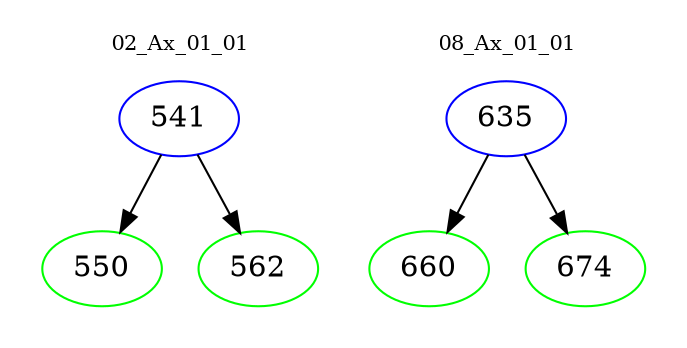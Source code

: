 digraph{
subgraph cluster_0 {
color = white
label = "02_Ax_01_01";
fontsize=10;
T0_541 [label="541", color="blue"]
T0_541 -> T0_550 [color="black"]
T0_550 [label="550", color="green"]
T0_541 -> T0_562 [color="black"]
T0_562 [label="562", color="green"]
}
subgraph cluster_1 {
color = white
label = "08_Ax_01_01";
fontsize=10;
T1_635 [label="635", color="blue"]
T1_635 -> T1_660 [color="black"]
T1_660 [label="660", color="green"]
T1_635 -> T1_674 [color="black"]
T1_674 [label="674", color="green"]
}
}

